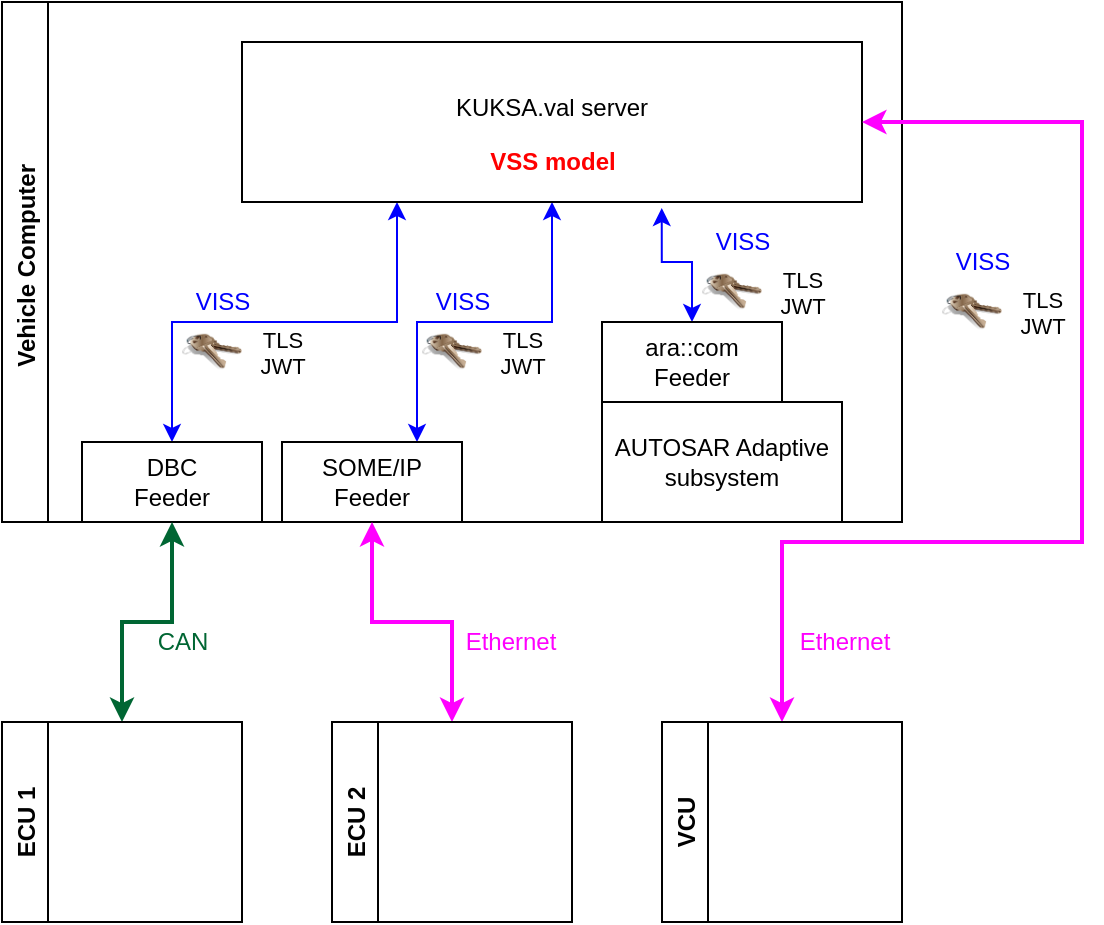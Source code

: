 <mxfile version="16.4.3" type="github">
  <diagram id="2CpviFpsAhP7GC_aui2c" name="Page-1">
    <mxGraphModel dx="1181" dy="958" grid="1" gridSize="10" guides="1" tooltips="1" connect="1" arrows="1" fold="1" page="1" pageScale="1" pageWidth="827" pageHeight="1169" math="0" shadow="0">
      <root>
        <mxCell id="0" />
        <mxCell id="1" parent="0" />
        <mxCell id="Eosyk9RFr-M7ZK3zL_iW-1" value="Vehicle Computer " style="swimlane;horizontal=0;" parent="1" vertex="1">
          <mxGeometry x="70" y="40" width="450" height="260" as="geometry" />
        </mxCell>
        <mxCell id="Eosyk9RFr-M7ZK3zL_iW-27" style="edgeStyle=orthogonalEdgeStyle;rounded=0;orthogonalLoop=1;jettySize=auto;html=1;exitX=0.5;exitY=0;exitDx=0;exitDy=0;entryX=0.25;entryY=1;entryDx=0;entryDy=0;fontColor=#000000;startArrow=classic;startFill=1;endArrow=classic;endFill=1;strokeColor=#0000FF;" parent="Eosyk9RFr-M7ZK3zL_iW-1" source="Eosyk9RFr-M7ZK3zL_iW-22" target="Eosyk9RFr-M7ZK3zL_iW-45" edge="1">
          <mxGeometry relative="1" as="geometry">
            <mxPoint x="158" y="120" as="targetPoint" />
            <Array as="points">
              <mxPoint x="85" y="160" />
              <mxPoint x="198" y="160" />
            </Array>
          </mxGeometry>
        </mxCell>
        <mxCell id="Eosyk9RFr-M7ZK3zL_iW-22" value="DBC &lt;br&gt;Feeder" style="rounded=0;whiteSpace=wrap;html=1;fontColor=#000000;" parent="Eosyk9RFr-M7ZK3zL_iW-1" vertex="1">
          <mxGeometry x="40" y="220" width="90" height="40" as="geometry" />
        </mxCell>
        <mxCell id="Eosyk9RFr-M7ZK3zL_iW-23" value="" style="group" parent="Eosyk9RFr-M7ZK3zL_iW-1" vertex="1" connectable="0">
          <mxGeometry x="90" y="160" width="70" height="30" as="geometry" />
        </mxCell>
        <mxCell id="Eosyk9RFr-M7ZK3zL_iW-24" value="" style="image;html=1;image=img/lib/clip_art/general/Keys_128x128.png;fontColor=#000000;" parent="Eosyk9RFr-M7ZK3zL_iW-23" vertex="1">
          <mxGeometry width="30" height="30" as="geometry" />
        </mxCell>
        <mxCell id="Eosyk9RFr-M7ZK3zL_iW-25" value="&lt;font style=&quot;font-size: 11px&quot;&gt;TLS&lt;br&gt;&lt;/font&gt;&lt;div style=&quot;text-align: left ; font-size: 11px&quot;&gt;&lt;font style=&quot;font-size: 11px&quot;&gt;JWT&lt;/font&gt;&lt;/div&gt;" style="text;html=1;align=center;verticalAlign=middle;resizable=0;points=[];autosize=1;strokeColor=none;fillColor=none;fontColor=#000000;" parent="Eosyk9RFr-M7ZK3zL_iW-23" vertex="1">
          <mxGeometry x="30" width="40" height="30" as="geometry" />
        </mxCell>
        <mxCell id="Eosyk9RFr-M7ZK3zL_iW-26" value="&lt;font color=&quot;#0000ff&quot;&gt;VISS&lt;/font&gt;" style="text;html=1;align=center;verticalAlign=middle;resizable=0;points=[];autosize=1;strokeColor=none;fillColor=none;" parent="Eosyk9RFr-M7ZK3zL_iW-1" vertex="1">
          <mxGeometry x="90" y="140" width="40" height="20" as="geometry" />
        </mxCell>
        <mxCell id="Eosyk9RFr-M7ZK3zL_iW-33" style="edgeStyle=orthogonalEdgeStyle;rounded=0;orthogonalLoop=1;jettySize=auto;html=1;exitX=0.75;exitY=0;exitDx=0;exitDy=0;entryX=0.5;entryY=1;entryDx=0;entryDy=0;fontColor=#FF0000;startArrow=classic;startFill=1;endArrow=classic;endFill=1;strokeColor=#0000FF;" parent="Eosyk9RFr-M7ZK3zL_iW-1" source="Eosyk9RFr-M7ZK3zL_iW-31" target="Eosyk9RFr-M7ZK3zL_iW-45" edge="1">
          <mxGeometry relative="1" as="geometry">
            <mxPoint x="208" y="120" as="targetPoint" />
            <Array as="points">
              <mxPoint x="208" y="160" />
              <mxPoint x="275" y="160" />
            </Array>
          </mxGeometry>
        </mxCell>
        <mxCell id="Eosyk9RFr-M7ZK3zL_iW-31" value="SOME/IP Feeder" style="rounded=0;whiteSpace=wrap;html=1;fontColor=#000000;" parent="Eosyk9RFr-M7ZK3zL_iW-1" vertex="1">
          <mxGeometry x="140" y="220" width="90" height="40" as="geometry" />
        </mxCell>
        <mxCell id="Eosyk9RFr-M7ZK3zL_iW-34" value="" style="group" parent="Eosyk9RFr-M7ZK3zL_iW-1" vertex="1" connectable="0">
          <mxGeometry x="210" y="160" width="70" height="30" as="geometry" />
        </mxCell>
        <mxCell id="Eosyk9RFr-M7ZK3zL_iW-35" value="" style="image;html=1;image=img/lib/clip_art/general/Keys_128x128.png;fontColor=#000000;" parent="Eosyk9RFr-M7ZK3zL_iW-34" vertex="1">
          <mxGeometry width="30" height="30" as="geometry" />
        </mxCell>
        <mxCell id="Eosyk9RFr-M7ZK3zL_iW-36" value="&lt;font style=&quot;font-size: 11px&quot;&gt;TLS&lt;br&gt;&lt;/font&gt;&lt;div style=&quot;text-align: left ; font-size: 11px&quot;&gt;&lt;font style=&quot;font-size: 11px&quot;&gt;JWT&lt;/font&gt;&lt;/div&gt;" style="text;html=1;align=center;verticalAlign=middle;resizable=0;points=[];autosize=1;strokeColor=none;fillColor=none;fontColor=#000000;" parent="Eosyk9RFr-M7ZK3zL_iW-34" vertex="1">
          <mxGeometry x="30" width="40" height="30" as="geometry" />
        </mxCell>
        <mxCell id="Eosyk9RFr-M7ZK3zL_iW-37" value="&lt;font color=&quot;#0000ff&quot;&gt;VISS&lt;/font&gt;" style="text;html=1;align=center;verticalAlign=middle;resizable=0;points=[];autosize=1;strokeColor=none;fillColor=none;" parent="Eosyk9RFr-M7ZK3zL_iW-1" vertex="1">
          <mxGeometry x="210" y="140" width="40" height="20" as="geometry" />
        </mxCell>
        <mxCell id="Eosyk9RFr-M7ZK3zL_iW-47" value="" style="group" parent="Eosyk9RFr-M7ZK3zL_iW-1" vertex="1" connectable="0">
          <mxGeometry x="120" y="20" width="310" height="80" as="geometry" />
        </mxCell>
        <mxCell id="Eosyk9RFr-M7ZK3zL_iW-45" value="&lt;font color=&quot;#000000&quot;&gt;KUKSA.val server&lt;br&gt;&lt;br&gt;&lt;/font&gt;" style="rounded=0;whiteSpace=wrap;html=1;fontColor=#FF0000;" parent="Eosyk9RFr-M7ZK3zL_iW-47" vertex="1">
          <mxGeometry width="310" height="80" as="geometry" />
        </mxCell>
        <mxCell id="Eosyk9RFr-M7ZK3zL_iW-46" value="&lt;font color=&quot;#ff0000&quot;&gt;&lt;b&gt;VSS model&lt;/b&gt;&lt;/font&gt;" style="text;html=1;align=center;verticalAlign=middle;resizable=0;points=[];autosize=1;strokeColor=none;fillColor=none;fontColor=#0000FF;" parent="Eosyk9RFr-M7ZK3zL_iW-47" vertex="1">
          <mxGeometry x="114.997" y="50" width="80" height="20" as="geometry" />
        </mxCell>
        <mxCell id="Eosyk9RFr-M7ZK3zL_iW-48" value="AUTOSAR Adaptive&lt;br&gt;subsystem" style="rounded=0;whiteSpace=wrap;html=1;fontColor=#000000;" parent="Eosyk9RFr-M7ZK3zL_iW-1" vertex="1">
          <mxGeometry x="300" y="200" width="120" height="60" as="geometry" />
        </mxCell>
        <mxCell id="Eosyk9RFr-M7ZK3zL_iW-50" style="edgeStyle=orthogonalEdgeStyle;rounded=0;orthogonalLoop=1;jettySize=auto;html=1;exitX=0.5;exitY=0;exitDx=0;exitDy=0;entryX=0.677;entryY=1.038;entryDx=0;entryDy=0;fontColor=#000000;startArrow=classic;startFill=1;endArrow=classic;endFill=1;strokeColor=#0000FF;entryPerimeter=0;" parent="Eosyk9RFr-M7ZK3zL_iW-1" source="Eosyk9RFr-M7ZK3zL_iW-49" target="Eosyk9RFr-M7ZK3zL_iW-45" edge="1">
          <mxGeometry relative="1" as="geometry" />
        </mxCell>
        <mxCell id="Eosyk9RFr-M7ZK3zL_iW-49" value="ara::com Feeder" style="rounded=0;whiteSpace=wrap;html=1;fontColor=#000000;" parent="Eosyk9RFr-M7ZK3zL_iW-1" vertex="1">
          <mxGeometry x="300" y="160" width="90" height="40" as="geometry" />
        </mxCell>
        <mxCell id="Eosyk9RFr-M7ZK3zL_iW-41" value="" style="group" parent="Eosyk9RFr-M7ZK3zL_iW-1" vertex="1" connectable="0">
          <mxGeometry x="350" y="130" width="70" height="30" as="geometry" />
        </mxCell>
        <mxCell id="Eosyk9RFr-M7ZK3zL_iW-42" value="" style="image;html=1;image=img/lib/clip_art/general/Keys_128x128.png;fontColor=#000000;" parent="Eosyk9RFr-M7ZK3zL_iW-41" vertex="1">
          <mxGeometry width="30" height="30" as="geometry" />
        </mxCell>
        <mxCell id="Eosyk9RFr-M7ZK3zL_iW-43" value="&lt;font style=&quot;font-size: 11px&quot;&gt;TLS&lt;br&gt;&lt;/font&gt;&lt;div style=&quot;text-align: left ; font-size: 11px&quot;&gt;&lt;font style=&quot;font-size: 11px&quot;&gt;JWT&lt;/font&gt;&lt;/div&gt;" style="text;html=1;align=center;verticalAlign=middle;resizable=0;points=[];autosize=1;strokeColor=none;fillColor=none;fontColor=#000000;" parent="Eosyk9RFr-M7ZK3zL_iW-41" vertex="1">
          <mxGeometry x="30" width="40" height="30" as="geometry" />
        </mxCell>
        <mxCell id="Eosyk9RFr-M7ZK3zL_iW-51" value="&lt;font color=&quot;#0000ff&quot;&gt;VISS&lt;/font&gt;" style="text;html=1;align=center;verticalAlign=middle;resizable=0;points=[];autosize=1;strokeColor=none;fillColor=none;" parent="Eosyk9RFr-M7ZK3zL_iW-41" vertex="1">
          <mxGeometry y="-20" width="40" height="20" as="geometry" />
        </mxCell>
        <mxCell id="Eosyk9RFr-M7ZK3zL_iW-19" style="edgeStyle=orthogonalEdgeStyle;rounded=0;orthogonalLoop=1;jettySize=auto;html=1;exitX=0.5;exitY=0;exitDx=0;exitDy=0;endArrow=classic;endFill=1;startArrow=classic;startFill=1;fillColor=#d5e8d4;strokeColor=#006633;strokeWidth=2;" parent="1" source="Eosyk9RFr-M7ZK3zL_iW-9" target="Eosyk9RFr-M7ZK3zL_iW-22" edge="1">
          <mxGeometry relative="1" as="geometry" />
        </mxCell>
        <mxCell id="Eosyk9RFr-M7ZK3zL_iW-9" value="ECU 1" style="swimlane;horizontal=0;" parent="1" vertex="1">
          <mxGeometry x="70" y="400" width="120" height="100" as="geometry" />
        </mxCell>
        <mxCell id="Eosyk9RFr-M7ZK3zL_iW-20" value="&lt;font color=&quot;#006633&quot;&gt;CAN&lt;/font&gt;" style="text;html=1;align=center;verticalAlign=middle;resizable=0;points=[];autosize=1;strokeColor=none;fillColor=none;" parent="1" vertex="1">
          <mxGeometry x="140" y="350" width="40" height="20" as="geometry" />
        </mxCell>
        <mxCell id="Eosyk9RFr-M7ZK3zL_iW-29" style="edgeStyle=orthogonalEdgeStyle;rounded=0;orthogonalLoop=1;jettySize=auto;html=1;exitX=0.5;exitY=0;exitDx=0;exitDy=0;fontColor=#000000;startArrow=classic;startFill=1;endArrow=classic;endFill=1;strokeColor=#FF00FF;entryX=0.5;entryY=1;entryDx=0;entryDy=0;strokeWidth=2;jumpSize=6;" parent="1" source="Eosyk9RFr-M7ZK3zL_iW-28" target="Eosyk9RFr-M7ZK3zL_iW-31" edge="1">
          <mxGeometry relative="1" as="geometry">
            <mxPoint x="340" y="310" as="targetPoint" />
          </mxGeometry>
        </mxCell>
        <mxCell id="Eosyk9RFr-M7ZK3zL_iW-28" value="ECU 2" style="swimlane;horizontal=0;" parent="1" vertex="1">
          <mxGeometry x="235" y="400" width="120" height="100" as="geometry" />
        </mxCell>
        <mxCell id="Eosyk9RFr-M7ZK3zL_iW-30" value="&lt;font color=&quot;#ff00ff&quot;&gt;Ethernet&lt;/font&gt;" style="text;html=1;align=center;verticalAlign=middle;resizable=0;points=[];autosize=1;strokeColor=none;fillColor=none;fontColor=#000000;" parent="1" vertex="1">
          <mxGeometry x="294" y="350" width="60" height="20" as="geometry" />
        </mxCell>
        <mxCell id="Eosyk9RFr-M7ZK3zL_iW-52" style="edgeStyle=orthogonalEdgeStyle;rounded=0;orthogonalLoop=1;jettySize=auto;html=1;exitX=0.5;exitY=0;exitDx=0;exitDy=0;entryX=1;entryY=0.5;entryDx=0;entryDy=0;fontColor=#000000;startArrow=classic;startFill=1;endArrow=classic;endFill=1;strokeColor=#FF00FF;elbow=vertical;strokeWidth=2;" parent="1" source="Eosyk9RFr-M7ZK3zL_iW-38" target="Eosyk9RFr-M7ZK3zL_iW-45" edge="1">
          <mxGeometry relative="1" as="geometry">
            <Array as="points">
              <mxPoint x="460" y="310" />
              <mxPoint x="610" y="310" />
              <mxPoint x="610" y="100" />
            </Array>
          </mxGeometry>
        </mxCell>
        <mxCell id="Eosyk9RFr-M7ZK3zL_iW-38" value="VCU" style="swimlane;horizontal=0;" parent="1" vertex="1">
          <mxGeometry x="400" y="400" width="120" height="100" as="geometry" />
        </mxCell>
        <mxCell id="Eosyk9RFr-M7ZK3zL_iW-40" value="&lt;font color=&quot;#ff00ff&quot;&gt;Ethernet&lt;/font&gt;" style="text;html=1;align=center;verticalAlign=middle;resizable=0;points=[];autosize=1;strokeColor=none;fillColor=none;fontColor=#000000;" parent="1" vertex="1">
          <mxGeometry x="461" y="350" width="60" height="20" as="geometry" />
        </mxCell>
        <mxCell id="Eosyk9RFr-M7ZK3zL_iW-53" value="" style="group" parent="1" vertex="1" connectable="0">
          <mxGeometry x="540" y="180" width="70" height="30" as="geometry" />
        </mxCell>
        <mxCell id="Eosyk9RFr-M7ZK3zL_iW-54" value="" style="image;html=1;image=img/lib/clip_art/general/Keys_128x128.png;fontColor=#000000;" parent="Eosyk9RFr-M7ZK3zL_iW-53" vertex="1">
          <mxGeometry width="30" height="30" as="geometry" />
        </mxCell>
        <mxCell id="Eosyk9RFr-M7ZK3zL_iW-55" value="&lt;font style=&quot;font-size: 11px&quot;&gt;TLS&lt;br&gt;&lt;/font&gt;&lt;div style=&quot;text-align: left ; font-size: 11px&quot;&gt;&lt;font style=&quot;font-size: 11px&quot;&gt;JWT&lt;/font&gt;&lt;/div&gt;" style="text;html=1;align=center;verticalAlign=middle;resizable=0;points=[];autosize=1;strokeColor=none;fillColor=none;fontColor=#000000;" parent="Eosyk9RFr-M7ZK3zL_iW-53" vertex="1">
          <mxGeometry x="30" width="40" height="30" as="geometry" />
        </mxCell>
        <mxCell id="Eosyk9RFr-M7ZK3zL_iW-56" value="&lt;font color=&quot;#0000ff&quot;&gt;VISS&lt;/font&gt;" style="text;html=1;align=center;verticalAlign=middle;resizable=0;points=[];autosize=1;strokeColor=none;fillColor=none;" parent="Eosyk9RFr-M7ZK3zL_iW-53" vertex="1">
          <mxGeometry y="-20" width="40" height="20" as="geometry" />
        </mxCell>
      </root>
    </mxGraphModel>
  </diagram>
</mxfile>
